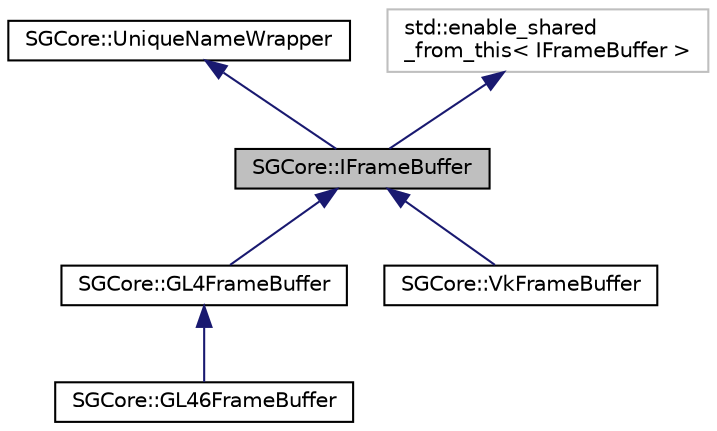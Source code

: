digraph "SGCore::IFrameBuffer"
{
 // LATEX_PDF_SIZE
  edge [fontname="Helvetica",fontsize="10",labelfontname="Helvetica",labelfontsize="10"];
  node [fontname="Helvetica",fontsize="10",shape=record];
  Node1 [label="SGCore::IFrameBuffer",height=0.2,width=0.4,color="black", fillcolor="grey75", style="filled", fontcolor="black",tooltip=" "];
  Node2 -> Node1 [dir="back",color="midnightblue",fontsize="10",style="solid"];
  Node2 [label="SGCore::UniqueNameWrapper",height=0.2,width=0.4,color="black", fillcolor="white", style="filled",URL="$classSGCore_1_1UniqueNameWrapper.html",tooltip=" "];
  Node3 -> Node1 [dir="back",color="midnightblue",fontsize="10",style="solid"];
  Node3 [label="std::enable_shared\l_from_this\< IFrameBuffer \>",height=0.2,width=0.4,color="grey75", fillcolor="white", style="filled",tooltip=" "];
  Node1 -> Node4 [dir="back",color="midnightblue",fontsize="10",style="solid"];
  Node4 [label="SGCore::GL4FrameBuffer",height=0.2,width=0.4,color="black", fillcolor="white", style="filled",URL="$classSGCore_1_1GL4FrameBuffer.html",tooltip=" "];
  Node4 -> Node5 [dir="back",color="midnightblue",fontsize="10",style="solid"];
  Node5 [label="SGCore::GL46FrameBuffer",height=0.2,width=0.4,color="black", fillcolor="white", style="filled",URL="$classSGCore_1_1GL46FrameBuffer.html",tooltip=" "];
  Node1 -> Node6 [dir="back",color="midnightblue",fontsize="10",style="solid"];
  Node6 [label="SGCore::VkFrameBuffer",height=0.2,width=0.4,color="black", fillcolor="white", style="filled",URL="$classSGCore_1_1VkFrameBuffer.html",tooltip=" "];
}

